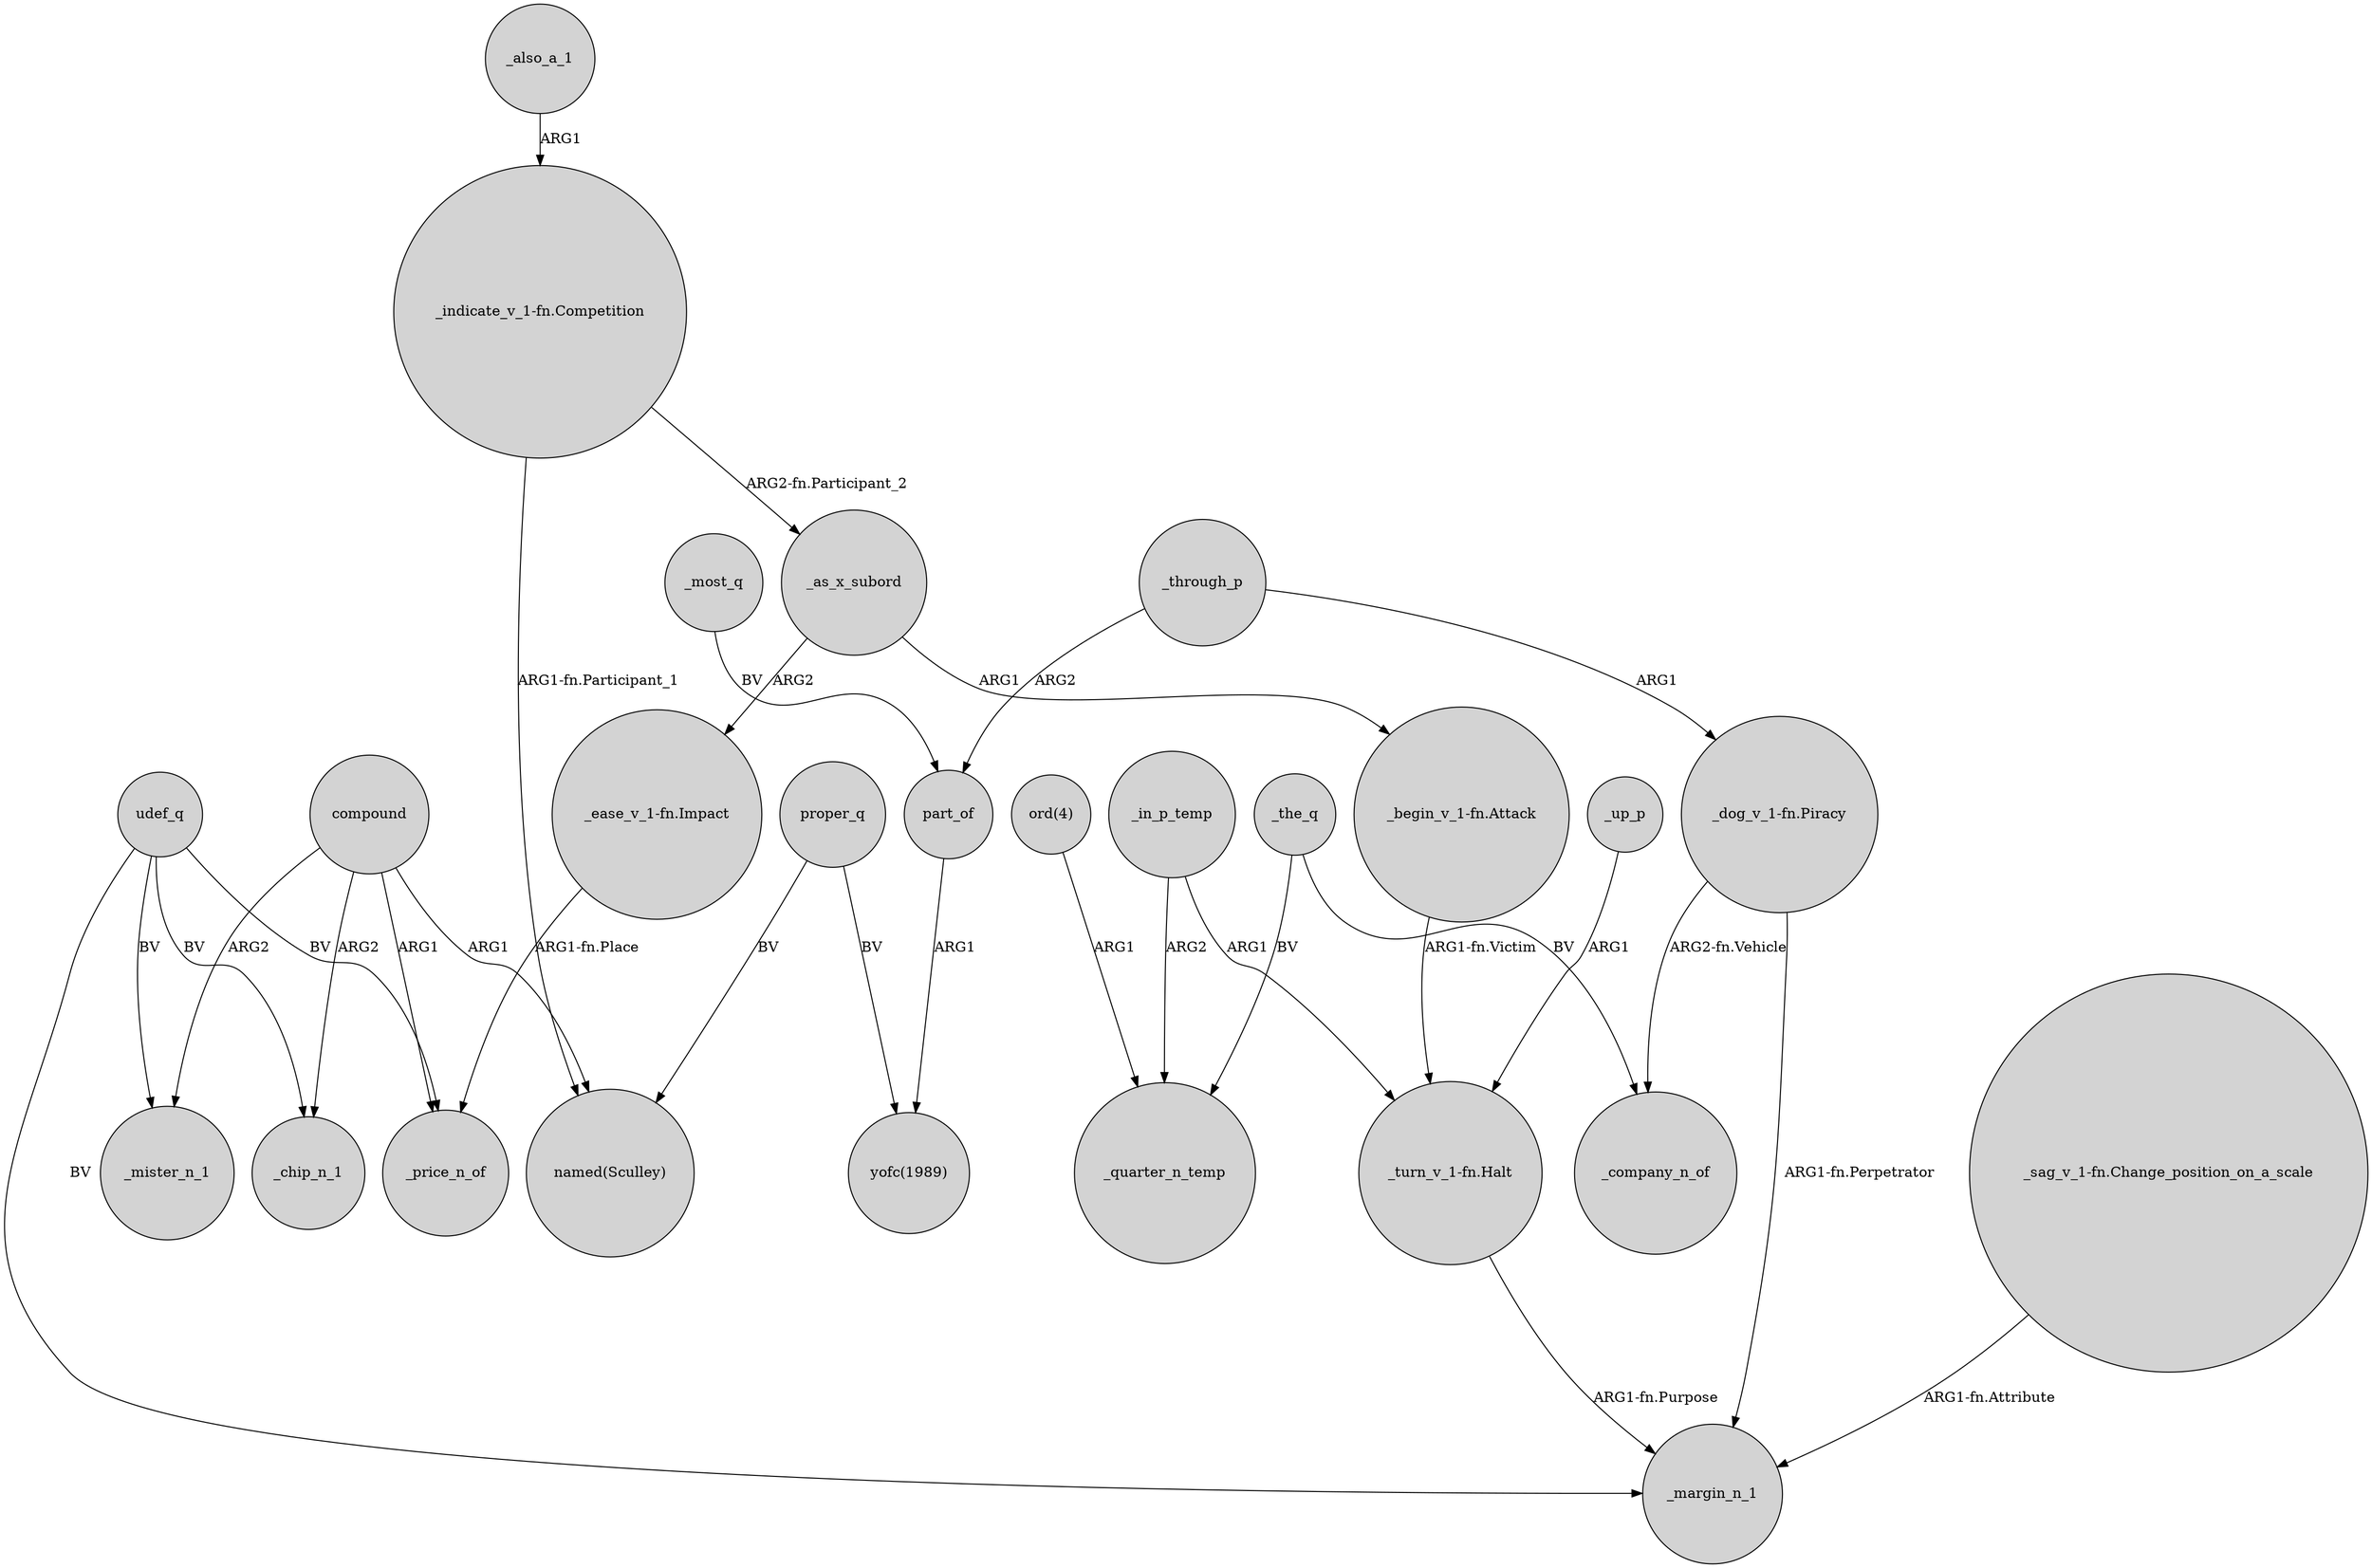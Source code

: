 digraph {
	node [shape=circle style=filled]
	"_ease_v_1-fn.Impact" -> _price_n_of [label="ARG1-fn.Place"]
	_as_x_subord -> "_begin_v_1-fn.Attack" [label=ARG1]
	compound -> _mister_n_1 [label=ARG2]
	_in_p_temp -> _quarter_n_temp [label=ARG2]
	"_begin_v_1-fn.Attack" -> "_turn_v_1-fn.Halt" [label="ARG1-fn.Victim"]
	"_indicate_v_1-fn.Competition" -> "named(Sculley)" [label="ARG1-fn.Participant_1"]
	udef_q -> _price_n_of [label=BV]
	_the_q -> _quarter_n_temp [label=BV]
	proper_q -> "named(Sculley)" [label=BV]
	udef_q -> _margin_n_1 [label=BV]
	compound -> "named(Sculley)" [label=ARG1]
	_through_p -> "_dog_v_1-fn.Piracy" [label=ARG1]
	udef_q -> _mister_n_1 [label=BV]
	_through_p -> part_of [label=ARG2]
	"_dog_v_1-fn.Piracy" -> _company_n_of [label="ARG2-fn.Vehicle"]
	_up_p -> "_turn_v_1-fn.Halt" [label=ARG1]
	"_dog_v_1-fn.Piracy" -> _margin_n_1 [label="ARG1-fn.Perpetrator"]
	_in_p_temp -> "_turn_v_1-fn.Halt" [label=ARG1]
	_most_q -> part_of [label=BV]
	"_sag_v_1-fn.Change_position_on_a_scale" -> _margin_n_1 [label="ARG1-fn.Attribute"]
	proper_q -> "yofc(1989)" [label=BV]
	"ord(4)" -> _quarter_n_temp [label=ARG1]
	"_turn_v_1-fn.Halt" -> _margin_n_1 [label="ARG1-fn.Purpose"]
	udef_q -> _chip_n_1 [label=BV]
	part_of -> "yofc(1989)" [label=ARG1]
	_as_x_subord -> "_ease_v_1-fn.Impact" [label=ARG2]
	compound -> _chip_n_1 [label=ARG2]
	"_indicate_v_1-fn.Competition" -> _as_x_subord [label="ARG2-fn.Participant_2"]
	compound -> _price_n_of [label=ARG1]
	_the_q -> _company_n_of [label=BV]
	_also_a_1 -> "_indicate_v_1-fn.Competition" [label=ARG1]
}
